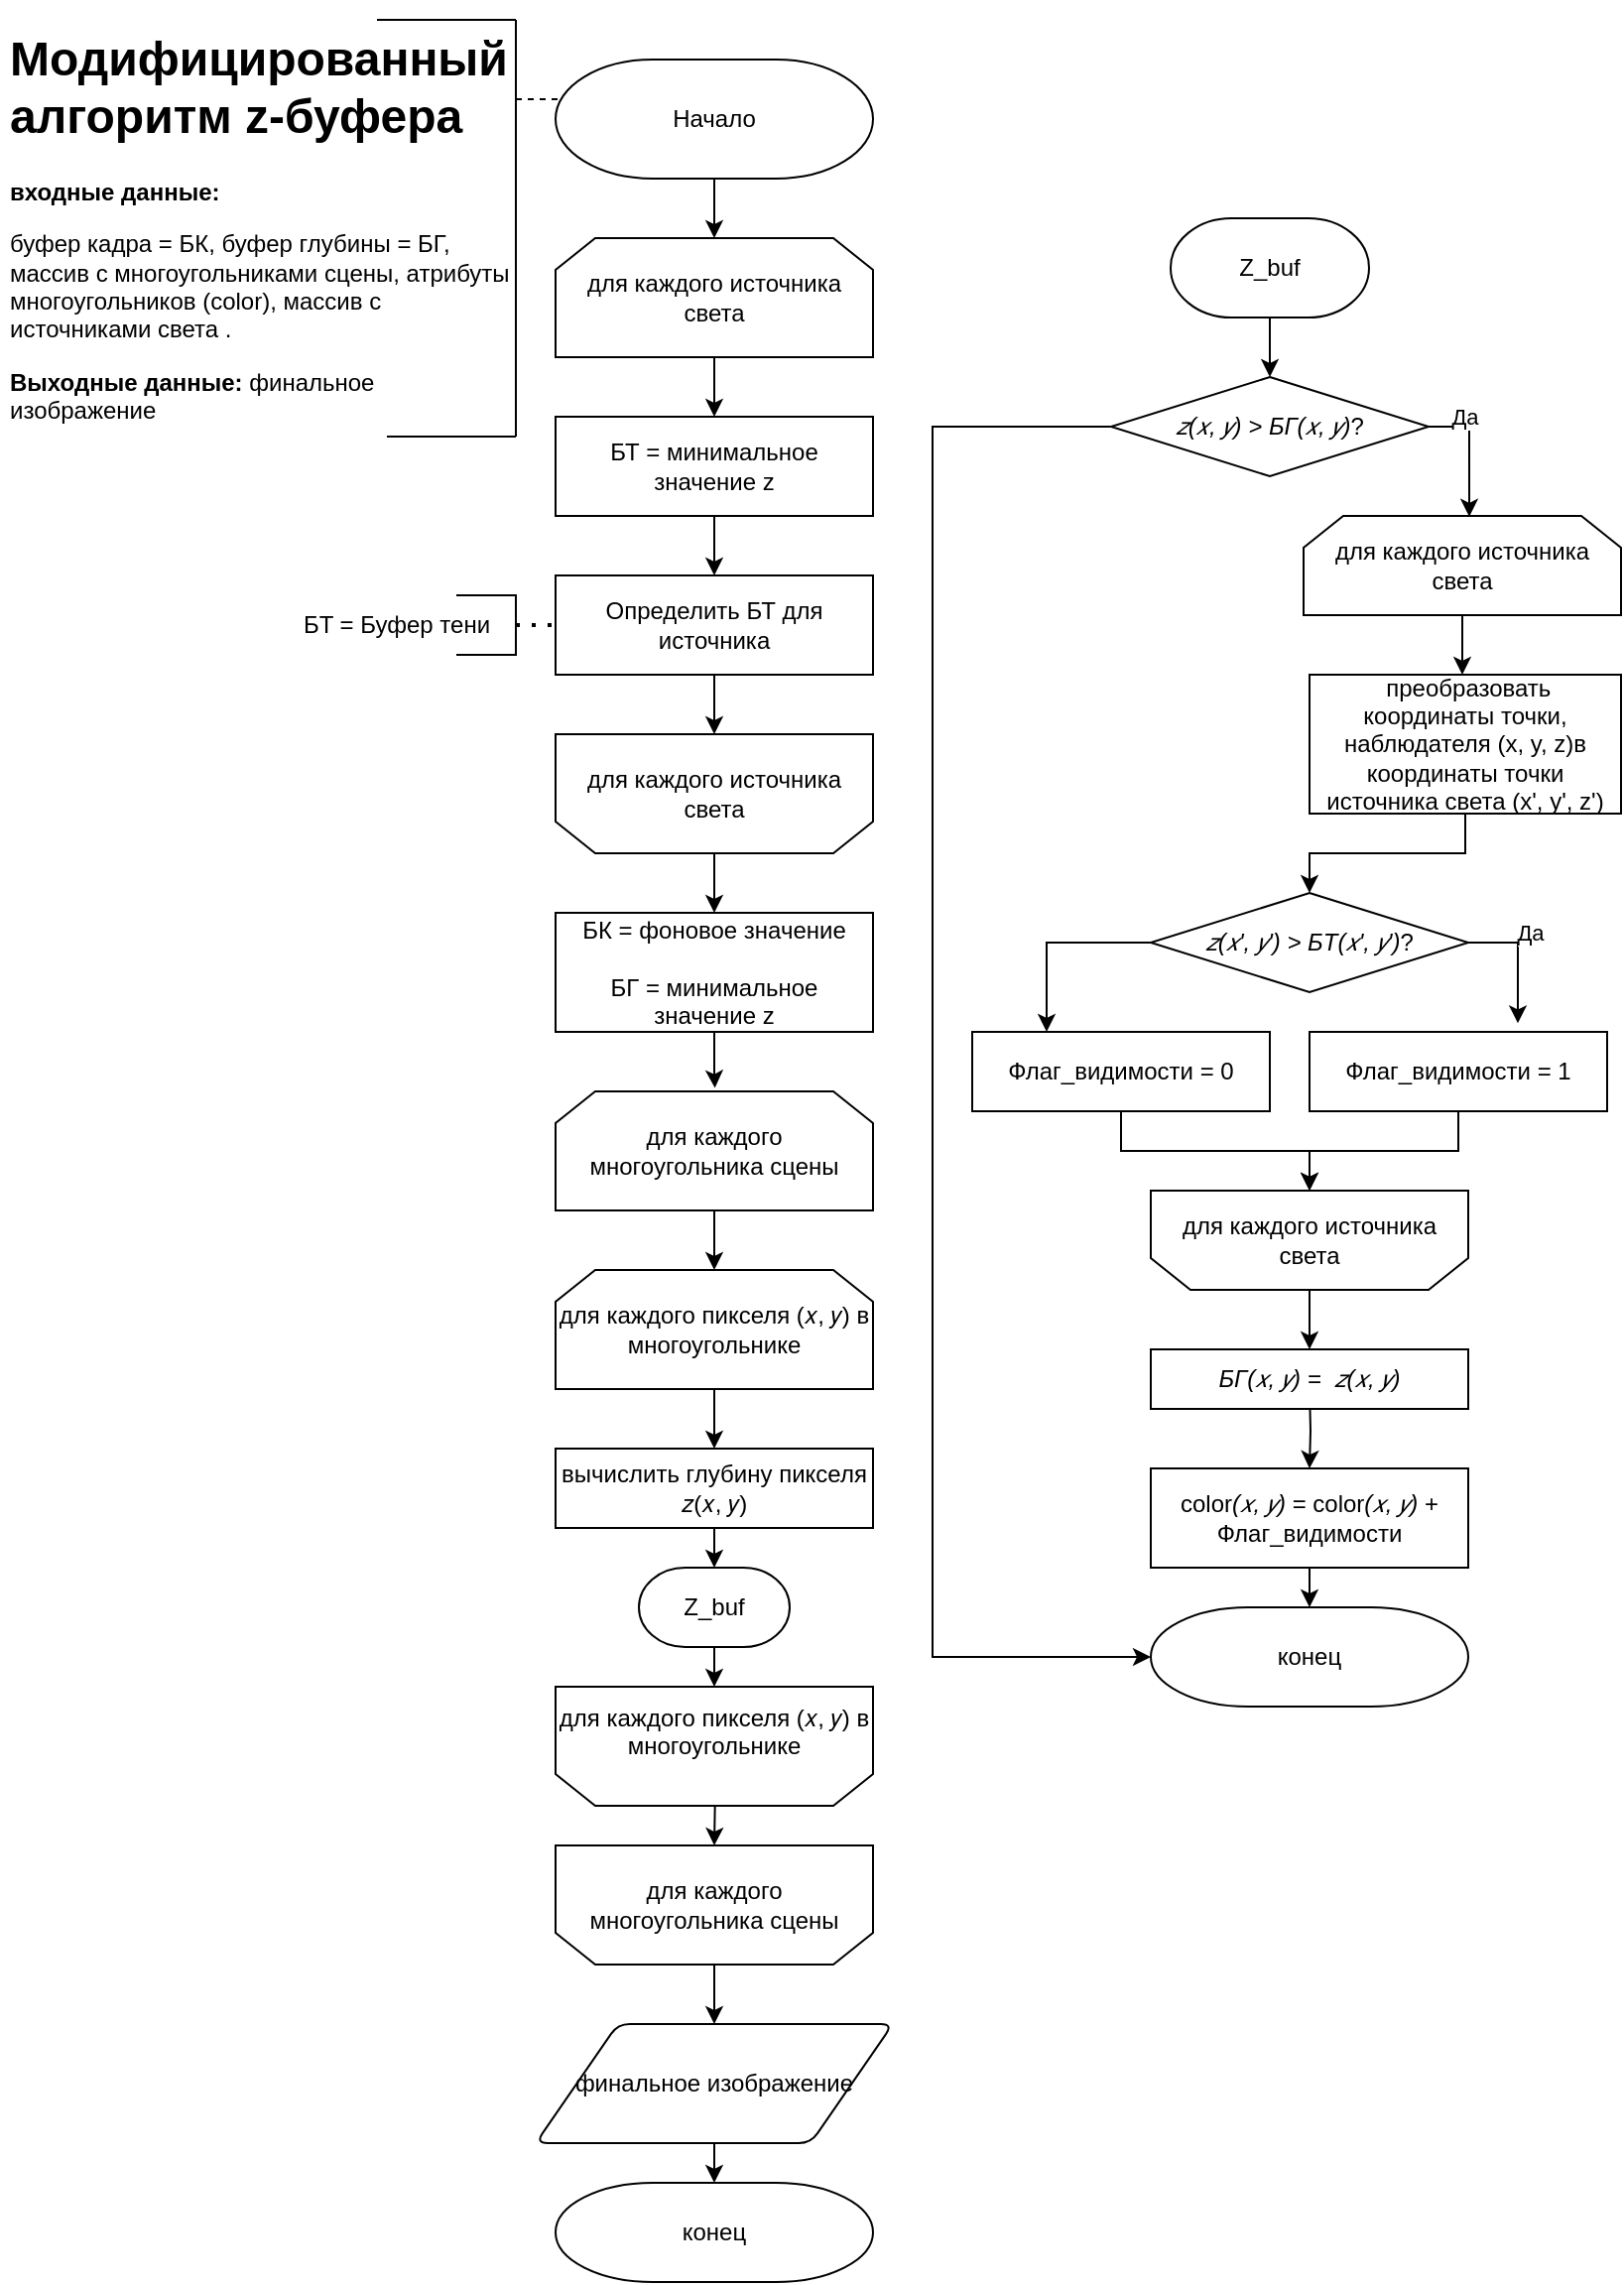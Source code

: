 <mxfile version="21.7.4" type="device">
  <diagram name="Страница — 1" id="tHWk73P_PaQuCRavGto3">
    <mxGraphModel dx="1313" dy="1877" grid="1" gridSize="10" guides="1" tooltips="1" connect="1" arrows="1" fold="1" page="1" pageScale="1" pageWidth="827" pageHeight="1169" math="0" shadow="0">
      <root>
        <mxCell id="0" />
        <mxCell id="1" parent="0" />
        <mxCell id="9HgOVvUjEggW6HavxXkO-4" value="&lt;h1&gt;Модифицированный алгоритм z-буфера&lt;br&gt;&lt;/h1&gt;&lt;p&gt;&lt;b&gt;входные данные:&lt;/b&gt;&lt;br&gt;&lt;/p&gt;&lt;p&gt;буфер кадра = БК, буфер глубины = БГ,&amp;nbsp; массив с многоугольниками сцены, атрибуты многоугольников (color), массив с источниками света .&lt;br&gt;&lt;/p&gt;&lt;p&gt;&lt;b&gt;Выходные данные: &lt;/b&gt;финальное изображение&lt;br&gt;&lt;/p&gt;&lt;p&gt;&lt;br&gt;&lt;/p&gt;&lt;p&gt;&amp;nbsp;&lt;br&gt;&lt;/p&gt;" style="text;html=1;strokeColor=none;fillColor=none;spacing=5;spacingTop=-20;whiteSpace=wrap;overflow=hidden;rounded=0;" vertex="1" parent="1">
          <mxGeometry x="10" y="-1150" width="260" height="210" as="geometry" />
        </mxCell>
        <mxCell id="9HgOVvUjEggW6HavxXkO-5" style="edgeStyle=orthogonalEdgeStyle;rounded=0;orthogonalLoop=1;jettySize=auto;html=1;exitX=0.5;exitY=1;exitDx=0;exitDy=0;" edge="1" parent="1" source="9HgOVvUjEggW6HavxXkO-4" target="9HgOVvUjEggW6HavxXkO-4">
          <mxGeometry relative="1" as="geometry" />
        </mxCell>
        <mxCell id="9HgOVvUjEggW6HavxXkO-7" value="" style="endArrow=none;html=1;rounded=0;exitX=1;exitY=1;exitDx=0;exitDy=0;" edge="1" parent="1" source="9HgOVvUjEggW6HavxXkO-4">
          <mxGeometry width="50" height="50" relative="1" as="geometry">
            <mxPoint x="280" y="-1060" as="sourcePoint" />
            <mxPoint x="270" y="-1150" as="targetPoint" />
          </mxGeometry>
        </mxCell>
        <mxCell id="9HgOVvUjEggW6HavxXkO-8" value="" style="endArrow=none;html=1;rounded=0;" edge="1" parent="1">
          <mxGeometry width="50" height="50" relative="1" as="geometry">
            <mxPoint x="200" y="-1150" as="sourcePoint" />
            <mxPoint x="270" y="-1150" as="targetPoint" />
          </mxGeometry>
        </mxCell>
        <mxCell id="9HgOVvUjEggW6HavxXkO-10" value="" style="endArrow=none;html=1;rounded=0;exitX=1;exitY=1;exitDx=0;exitDy=0;entryX=0.75;entryY=1;entryDx=0;entryDy=0;" edge="1" parent="1" source="9HgOVvUjEggW6HavxXkO-4" target="9HgOVvUjEggW6HavxXkO-4">
          <mxGeometry width="50" height="50" relative="1" as="geometry">
            <mxPoint x="280" y="-1060" as="sourcePoint" />
            <mxPoint x="330" y="-1110" as="targetPoint" />
          </mxGeometry>
        </mxCell>
        <mxCell id="9HgOVvUjEggW6HavxXkO-12" value="" style="endArrow=none;dashed=1;html=1;rounded=0;entryX=0;entryY=0.5;entryDx=0;entryDy=0;" edge="1" parent="1">
          <mxGeometry width="50" height="50" relative="1" as="geometry">
            <mxPoint x="270" y="-1110" as="sourcePoint" />
            <mxPoint x="330" y="-1110" as="targetPoint" />
          </mxGeometry>
        </mxCell>
        <mxCell id="9HgOVvUjEggW6HavxXkO-66" style="edgeStyle=orthogonalEdgeStyle;rounded=0;orthogonalLoop=1;jettySize=auto;html=1;entryX=0.5;entryY=0;entryDx=0;entryDy=0;" edge="1" parent="1" source="9HgOVvUjEggW6HavxXkO-14" target="9HgOVvUjEggW6HavxXkO-65">
          <mxGeometry relative="1" as="geometry" />
        </mxCell>
        <mxCell id="9HgOVvUjEggW6HavxXkO-14" value="&lt;div&gt;БТ = минимальное значение  z&lt;br&gt;&lt;/div&gt;" style="rounded=0;whiteSpace=wrap;html=1;" vertex="1" parent="1">
          <mxGeometry x="290" y="-950" width="160" height="50" as="geometry" />
        </mxCell>
        <mxCell id="9HgOVvUjEggW6HavxXkO-64" style="edgeStyle=orthogonalEdgeStyle;rounded=0;orthogonalLoop=1;jettySize=auto;html=1;entryX=0.5;entryY=0;entryDx=0;entryDy=0;" edge="1" parent="1" source="9HgOVvUjEggW6HavxXkO-16" target="9HgOVvUjEggW6HavxXkO-14">
          <mxGeometry relative="1" as="geometry" />
        </mxCell>
        <mxCell id="9HgOVvUjEggW6HavxXkO-16" value="для каждого источника света" style="shape=loopLimit;whiteSpace=wrap;html=1;" vertex="1" parent="1">
          <mxGeometry x="290" y="-1040" width="160" height="60" as="geometry" />
        </mxCell>
        <mxCell id="9HgOVvUjEggW6HavxXkO-83" style="edgeStyle=orthogonalEdgeStyle;rounded=0;orthogonalLoop=1;jettySize=auto;html=1;entryX=0.5;entryY=0;entryDx=0;entryDy=0;" edge="1" parent="1" source="9HgOVvUjEggW6HavxXkO-20" target="9HgOVvUjEggW6HavxXkO-24">
          <mxGeometry relative="1" as="geometry" />
        </mxCell>
        <mxCell id="9HgOVvUjEggW6HavxXkO-20" value="для каждого пикселя (𝑥, 𝑦) в многоугольнике " style="shape=loopLimit;whiteSpace=wrap;html=1;" vertex="1" parent="1">
          <mxGeometry x="290" y="-520" width="160" height="60" as="geometry" />
        </mxCell>
        <mxCell id="9HgOVvUjEggW6HavxXkO-85" style="edgeStyle=orthogonalEdgeStyle;rounded=0;orthogonalLoop=1;jettySize=auto;html=1;exitX=0.5;exitY=1;exitDx=0;exitDy=0;entryX=0.5;entryY=0;entryDx=0;entryDy=0;" edge="1" parent="1" source="9HgOVvUjEggW6HavxXkO-24">
          <mxGeometry relative="1" as="geometry">
            <mxPoint x="370" y="-370" as="targetPoint" />
          </mxGeometry>
        </mxCell>
        <mxCell id="9HgOVvUjEggW6HavxXkO-24" value="вычислить глубину пикселя 𝑧(𝑥, 𝑦)" style="rounded=0;whiteSpace=wrap;html=1;" vertex="1" parent="1">
          <mxGeometry x="290" y="-430" width="160" height="40" as="geometry" />
        </mxCell>
        <mxCell id="9HgOVvUjEggW6HavxXkO-40" style="edgeStyle=orthogonalEdgeStyle;rounded=0;orthogonalLoop=1;jettySize=auto;html=1;entryX=0.5;entryY=1;entryDx=0;entryDy=0;exitX=0.5;exitY=1;exitDx=0;exitDy=0;" edge="1" parent="1" target="9HgOVvUjEggW6HavxXkO-39">
          <mxGeometry relative="1" as="geometry">
            <mxPoint x="370" y="-290" as="sourcePoint" />
          </mxGeometry>
        </mxCell>
        <mxCell id="9HgOVvUjEggW6HavxXkO-36" value="&lt;div&gt;для каждого пикселя (𝑥, 𝑦) в многоугольнике &lt;/div&gt;&lt;div&gt;&lt;br&gt;&lt;/div&gt;" style="shape=loopLimit;whiteSpace=wrap;html=1;flipV=1;strokeWidth=1;" vertex="1" parent="1">
          <mxGeometry x="290" y="-310" width="160" height="60" as="geometry" />
        </mxCell>
        <mxCell id="9HgOVvUjEggW6HavxXkO-87" style="edgeStyle=orthogonalEdgeStyle;rounded=0;orthogonalLoop=1;jettySize=auto;html=1;entryX=0.5;entryY=0;entryDx=0;entryDy=0;" edge="1" parent="1" source="9HgOVvUjEggW6HavxXkO-39" target="9HgOVvUjEggW6HavxXkO-41">
          <mxGeometry relative="1" as="geometry" />
        </mxCell>
        <mxCell id="9HgOVvUjEggW6HavxXkO-39" value="для каждого многоугольника сцены" style="shape=loopLimit;whiteSpace=wrap;html=1;direction=west;" vertex="1" parent="1">
          <mxGeometry x="290" y="-230" width="160" height="60" as="geometry" />
        </mxCell>
        <mxCell id="9HgOVvUjEggW6HavxXkO-133" style="edgeStyle=orthogonalEdgeStyle;rounded=0;orthogonalLoop=1;jettySize=auto;html=1;exitX=0.5;exitY=1;exitDx=0;exitDy=0;entryX=0.5;entryY=0;entryDx=0;entryDy=0;entryPerimeter=0;" edge="1" parent="1" source="9HgOVvUjEggW6HavxXkO-41" target="9HgOVvUjEggW6HavxXkO-45">
          <mxGeometry relative="1" as="geometry" />
        </mxCell>
        <mxCell id="9HgOVvUjEggW6HavxXkO-41" value="финальное изображение " style="shape=parallelogram;html=1;strokeWidth=1;perimeter=parallelogramPerimeter;whiteSpace=wrap;rounded=1;arcSize=12;size=0.23;" vertex="1" parent="1">
          <mxGeometry x="280" y="-140" width="180" height="60" as="geometry" />
        </mxCell>
        <mxCell id="9HgOVvUjEggW6HavxXkO-63" style="edgeStyle=orthogonalEdgeStyle;rounded=0;orthogonalLoop=1;jettySize=auto;html=1;entryX=0.5;entryY=0;entryDx=0;entryDy=0;" edge="1" parent="1" source="9HgOVvUjEggW6HavxXkO-43" target="9HgOVvUjEggW6HavxXkO-16">
          <mxGeometry relative="1" as="geometry" />
        </mxCell>
        <mxCell id="9HgOVvUjEggW6HavxXkO-43" value="Начало" style="strokeWidth=1;html=1;shape=mxgraph.flowchart.terminator;whiteSpace=wrap;" vertex="1" parent="1">
          <mxGeometry x="290" y="-1130" width="160" height="60" as="geometry" />
        </mxCell>
        <mxCell id="9HgOVvUjEggW6HavxXkO-45" value="&lt;div&gt;конец&lt;/div&gt;" style="strokeWidth=1;html=1;shape=mxgraph.flowchart.terminator;whiteSpace=wrap;" vertex="1" parent="1">
          <mxGeometry x="290" y="-60" width="160" height="50" as="geometry" />
        </mxCell>
        <mxCell id="9HgOVvUjEggW6HavxXkO-59" style="edgeStyle=orthogonalEdgeStyle;rounded=0;orthogonalLoop=1;jettySize=auto;html=1;exitX=0.5;exitY=1;exitDx=0;exitDy=0;" edge="1" parent="1" source="9HgOVvUjEggW6HavxXkO-4" target="9HgOVvUjEggW6HavxXkO-4">
          <mxGeometry relative="1" as="geometry" />
        </mxCell>
        <mxCell id="9HgOVvUjEggW6HavxXkO-73" style="edgeStyle=orthogonalEdgeStyle;rounded=0;orthogonalLoop=1;jettySize=auto;html=1;entryX=0.5;entryY=0;entryDx=0;entryDy=0;" edge="1" parent="1" source="9HgOVvUjEggW6HavxXkO-65" target="9HgOVvUjEggW6HavxXkO-72">
          <mxGeometry relative="1" as="geometry" />
        </mxCell>
        <mxCell id="9HgOVvUjEggW6HavxXkO-65" value="&lt;div&gt;Определить БТ для источника&lt;br&gt;&lt;/div&gt;" style="rounded=0;whiteSpace=wrap;html=1;" vertex="1" parent="1">
          <mxGeometry x="290" y="-870" width="160" height="50" as="geometry" />
        </mxCell>
        <mxCell id="9HgOVvUjEggW6HavxXkO-68" value="БT = Буфер тени" style="text;html=1;strokeColor=none;fillColor=none;align=center;verticalAlign=middle;whiteSpace=wrap;rounded=0;" vertex="1" parent="1">
          <mxGeometry x="150" y="-860" width="120" height="30" as="geometry" />
        </mxCell>
        <mxCell id="9HgOVvUjEggW6HavxXkO-70" value="" style="endArrow=none;html=1;rounded=0;entryX=0.75;entryY=0;entryDx=0;entryDy=0;exitX=0.75;exitY=1;exitDx=0;exitDy=0;" edge="1" parent="1" source="9HgOVvUjEggW6HavxXkO-68" target="9HgOVvUjEggW6HavxXkO-68">
          <mxGeometry width="50" height="50" relative="1" as="geometry">
            <mxPoint x="240" y="-810" as="sourcePoint" />
            <mxPoint x="280" y="-850" as="targetPoint" />
            <Array as="points">
              <mxPoint x="270" y="-830" />
              <mxPoint x="270" y="-860" />
            </Array>
          </mxGeometry>
        </mxCell>
        <mxCell id="9HgOVvUjEggW6HavxXkO-71" value="" style="endArrow=none;dashed=1;html=1;dashPattern=1 3;strokeWidth=2;rounded=0;exitX=1;exitY=0.5;exitDx=0;exitDy=0;entryX=0;entryY=0.5;entryDx=0;entryDy=0;" edge="1" parent="1" source="9HgOVvUjEggW6HavxXkO-68" target="9HgOVvUjEggW6HavxXkO-65">
          <mxGeometry width="50" height="50" relative="1" as="geometry">
            <mxPoint x="270" y="-780" as="sourcePoint" />
            <mxPoint x="320" y="-830" as="targetPoint" />
          </mxGeometry>
        </mxCell>
        <mxCell id="9HgOVvUjEggW6HavxXkO-75" style="edgeStyle=orthogonalEdgeStyle;rounded=0;orthogonalLoop=1;jettySize=auto;html=1;exitX=0.5;exitY=1;exitDx=0;exitDy=0;entryX=0.5;entryY=0;entryDx=0;entryDy=0;" edge="1" parent="1" source="9HgOVvUjEggW6HavxXkO-72" target="9HgOVvUjEggW6HavxXkO-74">
          <mxGeometry relative="1" as="geometry" />
        </mxCell>
        <mxCell id="9HgOVvUjEggW6HavxXkO-72" value="для каждого источника света" style="shape=loopLimit;whiteSpace=wrap;html=1;flipV=1;" vertex="1" parent="1">
          <mxGeometry x="290" y="-790" width="160" height="60" as="geometry" />
        </mxCell>
        <mxCell id="9HgOVvUjEggW6HavxXkO-80" style="edgeStyle=orthogonalEdgeStyle;rounded=0;orthogonalLoop=1;jettySize=auto;html=1;entryX=0.502;entryY=-0.029;entryDx=0;entryDy=0;entryPerimeter=0;" edge="1" parent="1" source="9HgOVvUjEggW6HavxXkO-74" target="9HgOVvUjEggW6HavxXkO-79">
          <mxGeometry relative="1" as="geometry" />
        </mxCell>
        <mxCell id="9HgOVvUjEggW6HavxXkO-74" value="&lt;div&gt;БК = фоновое значение &lt;br&gt;&lt;/div&gt;&lt;div&gt;&lt;br&gt;&lt;/div&gt;&lt;div&gt;БГ = минимальное значение  z&lt;/div&gt;" style="rounded=0;whiteSpace=wrap;html=1;" vertex="1" parent="1">
          <mxGeometry x="290" y="-700" width="160" height="60" as="geometry" />
        </mxCell>
        <mxCell id="9HgOVvUjEggW6HavxXkO-82" style="edgeStyle=orthogonalEdgeStyle;rounded=0;orthogonalLoop=1;jettySize=auto;html=1;entryX=0.5;entryY=0;entryDx=0;entryDy=0;" edge="1" parent="1" source="9HgOVvUjEggW6HavxXkO-79" target="9HgOVvUjEggW6HavxXkO-20">
          <mxGeometry relative="1" as="geometry" />
        </mxCell>
        <mxCell id="9HgOVvUjEggW6HavxXkO-79" value="для каждого многоугольника сцены " style="shape=loopLimit;whiteSpace=wrap;html=1;" vertex="1" parent="1">
          <mxGeometry x="290" y="-610" width="160" height="60" as="geometry" />
        </mxCell>
        <mxCell id="9HgOVvUjEggW6HavxXkO-86" style="edgeStyle=orthogonalEdgeStyle;rounded=0;orthogonalLoop=1;jettySize=auto;html=1;entryX=0.5;entryY=0;entryDx=0;entryDy=0;" edge="1" parent="1" target="9HgOVvUjEggW6HavxXkO-36">
          <mxGeometry relative="1" as="geometry">
            <mxPoint x="370" y="-340" as="sourcePoint" />
          </mxGeometry>
        </mxCell>
        <mxCell id="9HgOVvUjEggW6HavxXkO-100" style="edgeStyle=orthogonalEdgeStyle;rounded=0;orthogonalLoop=1;jettySize=auto;html=1;entryX=0.5;entryY=0;entryDx=0;entryDy=0;" edge="1" parent="1" target="9HgOVvUjEggW6HavxXkO-99">
          <mxGeometry relative="1" as="geometry">
            <mxPoint x="650" y="-1000" as="sourcePoint" />
          </mxGeometry>
        </mxCell>
        <mxCell id="9HgOVvUjEggW6HavxXkO-109" style="edgeStyle=orthogonalEdgeStyle;rounded=0;orthogonalLoop=1;jettySize=auto;html=1;exitX=1;exitY=0.5;exitDx=0;exitDy=0;entryX=0.522;entryY=0.008;entryDx=0;entryDy=0;entryPerimeter=0;" edge="1" parent="1" source="9HgOVvUjEggW6HavxXkO-99" target="9HgOVvUjEggW6HavxXkO-106">
          <mxGeometry relative="1" as="geometry" />
        </mxCell>
        <mxCell id="9HgOVvUjEggW6HavxXkO-110" value="&lt;div&gt;Да&lt;/div&gt;" style="edgeLabel;html=1;align=center;verticalAlign=middle;resizable=0;points=[];" vertex="1" connectable="0" parent="9HgOVvUjEggW6HavxXkO-109">
          <mxGeometry x="-0.469" y="-2" relative="1" as="geometry">
            <mxPoint y="-7" as="offset" />
          </mxGeometry>
        </mxCell>
        <mxCell id="9HgOVvUjEggW6HavxXkO-140" style="edgeStyle=orthogonalEdgeStyle;rounded=0;orthogonalLoop=1;jettySize=auto;html=1;entryX=0;entryY=0.5;entryDx=0;entryDy=0;entryPerimeter=0;" edge="1" parent="1" source="9HgOVvUjEggW6HavxXkO-99" target="9HgOVvUjEggW6HavxXkO-134">
          <mxGeometry relative="1" as="geometry">
            <mxPoint x="480" y="-320" as="targetPoint" />
            <Array as="points">
              <mxPoint x="480" y="-945" />
              <mxPoint x="480" y="-325" />
            </Array>
          </mxGeometry>
        </mxCell>
        <mxCell id="9HgOVvUjEggW6HavxXkO-99" value="&lt;i&gt;𝑧(𝑥, 𝑦) &amp;gt; БГ&lt;/i&gt;&lt;i&gt;(𝑥, 𝑦)&lt;/i&gt;?" style="rhombus;whiteSpace=wrap;html=1;" vertex="1" parent="1">
          <mxGeometry x="570" y="-970" width="160" height="50" as="geometry" />
        </mxCell>
        <mxCell id="9HgOVvUjEggW6HavxXkO-103" style="edgeStyle=orthogonalEdgeStyle;rounded=0;orthogonalLoop=1;jettySize=auto;html=1;entryX=0.5;entryY=0;entryDx=0;entryDy=0;" edge="1" parent="1" target="9HgOVvUjEggW6HavxXkO-102">
          <mxGeometry relative="1" as="geometry">
            <mxPoint x="670" y="-460" as="sourcePoint" />
          </mxGeometry>
        </mxCell>
        <mxCell id="9HgOVvUjEggW6HavxXkO-101" value="&lt;i&gt;БГ&lt;/i&gt;&lt;i&gt;(𝑥, 𝑦) =&amp;nbsp; &lt;/i&gt;&lt;i&gt;𝑧(𝑥, 𝑦) &lt;/i&gt;" style="rounded=0;whiteSpace=wrap;html=1;" vertex="1" parent="1">
          <mxGeometry x="590" y="-480" width="160" height="30" as="geometry" />
        </mxCell>
        <mxCell id="9HgOVvUjEggW6HavxXkO-132" style="edgeStyle=orthogonalEdgeStyle;rounded=0;orthogonalLoop=1;jettySize=auto;html=1;" edge="1" parent="1" source="9HgOVvUjEggW6HavxXkO-102">
          <mxGeometry relative="1" as="geometry">
            <mxPoint x="670" y="-350" as="targetPoint" />
          </mxGeometry>
        </mxCell>
        <mxCell id="9HgOVvUjEggW6HavxXkO-102" value="color&lt;i&gt;(𝑥, 𝑦) &lt;/i&gt; =&amp;nbsp;color&lt;i&gt;(𝑥, 𝑦) &lt;/i&gt; + Флаг_видимости " style="rounded=0;whiteSpace=wrap;html=1;" vertex="1" parent="1">
          <mxGeometry x="590" y="-420" width="160" height="50" as="geometry" />
        </mxCell>
        <mxCell id="9HgOVvUjEggW6HavxXkO-111" style="edgeStyle=orthogonalEdgeStyle;rounded=0;orthogonalLoop=1;jettySize=auto;html=1;" edge="1" parent="1" source="9HgOVvUjEggW6HavxXkO-106">
          <mxGeometry relative="1" as="geometry">
            <mxPoint x="747" y="-820" as="targetPoint" />
          </mxGeometry>
        </mxCell>
        <mxCell id="9HgOVvUjEggW6HavxXkO-106" value="для каждого источника света" style="shape=loopLimit;whiteSpace=wrap;html=1;" vertex="1" parent="1">
          <mxGeometry x="667" y="-900" width="160" height="50" as="geometry" />
        </mxCell>
        <mxCell id="9HgOVvUjEggW6HavxXkO-117" style="edgeStyle=orthogonalEdgeStyle;rounded=0;orthogonalLoop=1;jettySize=auto;html=1;entryX=0.5;entryY=0;entryDx=0;entryDy=0;" edge="1" parent="1" source="9HgOVvUjEggW6HavxXkO-112" target="9HgOVvUjEggW6HavxXkO-116">
          <mxGeometry relative="1" as="geometry" />
        </mxCell>
        <mxCell id="9HgOVvUjEggW6HavxXkO-112" value="&amp;nbsp;преобразовать координаты точки, наблюдателя (x, y, z)в координаты точки источника света (x&#39;, y&#39;, z&#39;)" style="rounded=0;whiteSpace=wrap;html=1;" vertex="1" parent="1">
          <mxGeometry x="670" y="-820" width="157" height="70" as="geometry" />
        </mxCell>
        <mxCell id="9HgOVvUjEggW6HavxXkO-122" style="edgeStyle=orthogonalEdgeStyle;rounded=0;orthogonalLoop=1;jettySize=auto;html=1;exitX=1;exitY=0.5;exitDx=0;exitDy=0;entryX=0.7;entryY=-0.108;entryDx=0;entryDy=0;entryPerimeter=0;" edge="1" parent="1" source="9HgOVvUjEggW6HavxXkO-116" target="9HgOVvUjEggW6HavxXkO-118">
          <mxGeometry relative="1" as="geometry" />
        </mxCell>
        <mxCell id="9HgOVvUjEggW6HavxXkO-141" value="Да" style="edgeLabel;html=1;align=center;verticalAlign=middle;resizable=0;points=[];" vertex="1" connectable="0" parent="9HgOVvUjEggW6HavxXkO-122">
          <mxGeometry x="-0.352" y="-2" relative="1" as="geometry">
            <mxPoint x="9" y="-7" as="offset" />
          </mxGeometry>
        </mxCell>
        <mxCell id="9HgOVvUjEggW6HavxXkO-126" style="edgeStyle=orthogonalEdgeStyle;rounded=0;orthogonalLoop=1;jettySize=auto;html=1;entryX=0.25;entryY=0;entryDx=0;entryDy=0;exitX=0;exitY=0.5;exitDx=0;exitDy=0;" edge="1" parent="1" source="9HgOVvUjEggW6HavxXkO-116" target="9HgOVvUjEggW6HavxXkO-123">
          <mxGeometry relative="1" as="geometry">
            <mxPoint x="590" y="-715" as="sourcePoint" />
            <Array as="points">
              <mxPoint x="538" y="-685" />
            </Array>
          </mxGeometry>
        </mxCell>
        <mxCell id="9HgOVvUjEggW6HavxXkO-116" value="&lt;i&gt;𝑧(𝑥&#39;, 𝑦&#39;) &amp;gt; БT&lt;/i&gt;&lt;i&gt;(𝑥&#39;, 𝑦&#39;)&lt;/i&gt;?" style="rhombus;whiteSpace=wrap;html=1;" vertex="1" parent="1">
          <mxGeometry x="590" y="-710" width="160" height="50" as="geometry" />
        </mxCell>
        <mxCell id="9HgOVvUjEggW6HavxXkO-128" style="edgeStyle=orthogonalEdgeStyle;rounded=0;orthogonalLoop=1;jettySize=auto;html=1;entryX=0.5;entryY=0;entryDx=0;entryDy=0;" edge="1" parent="1" source="9HgOVvUjEggW6HavxXkO-118" target="9HgOVvUjEggW6HavxXkO-127">
          <mxGeometry relative="1" as="geometry" />
        </mxCell>
        <mxCell id="9HgOVvUjEggW6HavxXkO-118" value="Флаг_видимости = 1 " style="rounded=0;whiteSpace=wrap;html=1;" vertex="1" parent="1">
          <mxGeometry x="670" y="-640" width="150" height="40" as="geometry" />
        </mxCell>
        <mxCell id="9HgOVvUjEggW6HavxXkO-129" style="edgeStyle=orthogonalEdgeStyle;rounded=0;orthogonalLoop=1;jettySize=auto;html=1;entryX=0.5;entryY=0;entryDx=0;entryDy=0;" edge="1" parent="1" source="9HgOVvUjEggW6HavxXkO-123" target="9HgOVvUjEggW6HavxXkO-127">
          <mxGeometry relative="1" as="geometry" />
        </mxCell>
        <mxCell id="9HgOVvUjEggW6HavxXkO-123" value="Флаг_видимости = 0 " style="rounded=0;whiteSpace=wrap;html=1;" vertex="1" parent="1">
          <mxGeometry x="500" y="-640" width="150" height="40" as="geometry" />
        </mxCell>
        <mxCell id="9HgOVvUjEggW6HavxXkO-130" style="edgeStyle=orthogonalEdgeStyle;rounded=0;orthogonalLoop=1;jettySize=auto;html=1;" edge="1" parent="1" source="9HgOVvUjEggW6HavxXkO-127">
          <mxGeometry relative="1" as="geometry">
            <mxPoint x="670" y="-480" as="targetPoint" />
          </mxGeometry>
        </mxCell>
        <mxCell id="9HgOVvUjEggW6HavxXkO-127" value="для каждого источника света" style="shape=loopLimit;whiteSpace=wrap;html=1;flipV=1;" vertex="1" parent="1">
          <mxGeometry x="590" y="-560" width="160" height="50" as="geometry" />
        </mxCell>
        <mxCell id="9HgOVvUjEggW6HavxXkO-134" value="&lt;div&gt;конец&lt;/div&gt;" style="strokeWidth=1;html=1;shape=mxgraph.flowchart.terminator;whiteSpace=wrap;" vertex="1" parent="1">
          <mxGeometry x="590" y="-350" width="160" height="50" as="geometry" />
        </mxCell>
        <mxCell id="9HgOVvUjEggW6HavxXkO-135" value="Z_buf" style="strokeWidth=1;html=1;shape=mxgraph.flowchart.terminator;whiteSpace=wrap;" vertex="1" parent="1">
          <mxGeometry x="600" y="-1050" width="100" height="50" as="geometry" />
        </mxCell>
        <mxCell id="9HgOVvUjEggW6HavxXkO-138" value="Z_buf" style="strokeWidth=1;html=1;shape=mxgraph.flowchart.terminator;whiteSpace=wrap;" vertex="1" parent="1">
          <mxGeometry x="332" y="-370" width="76" height="40" as="geometry" />
        </mxCell>
      </root>
    </mxGraphModel>
  </diagram>
</mxfile>
